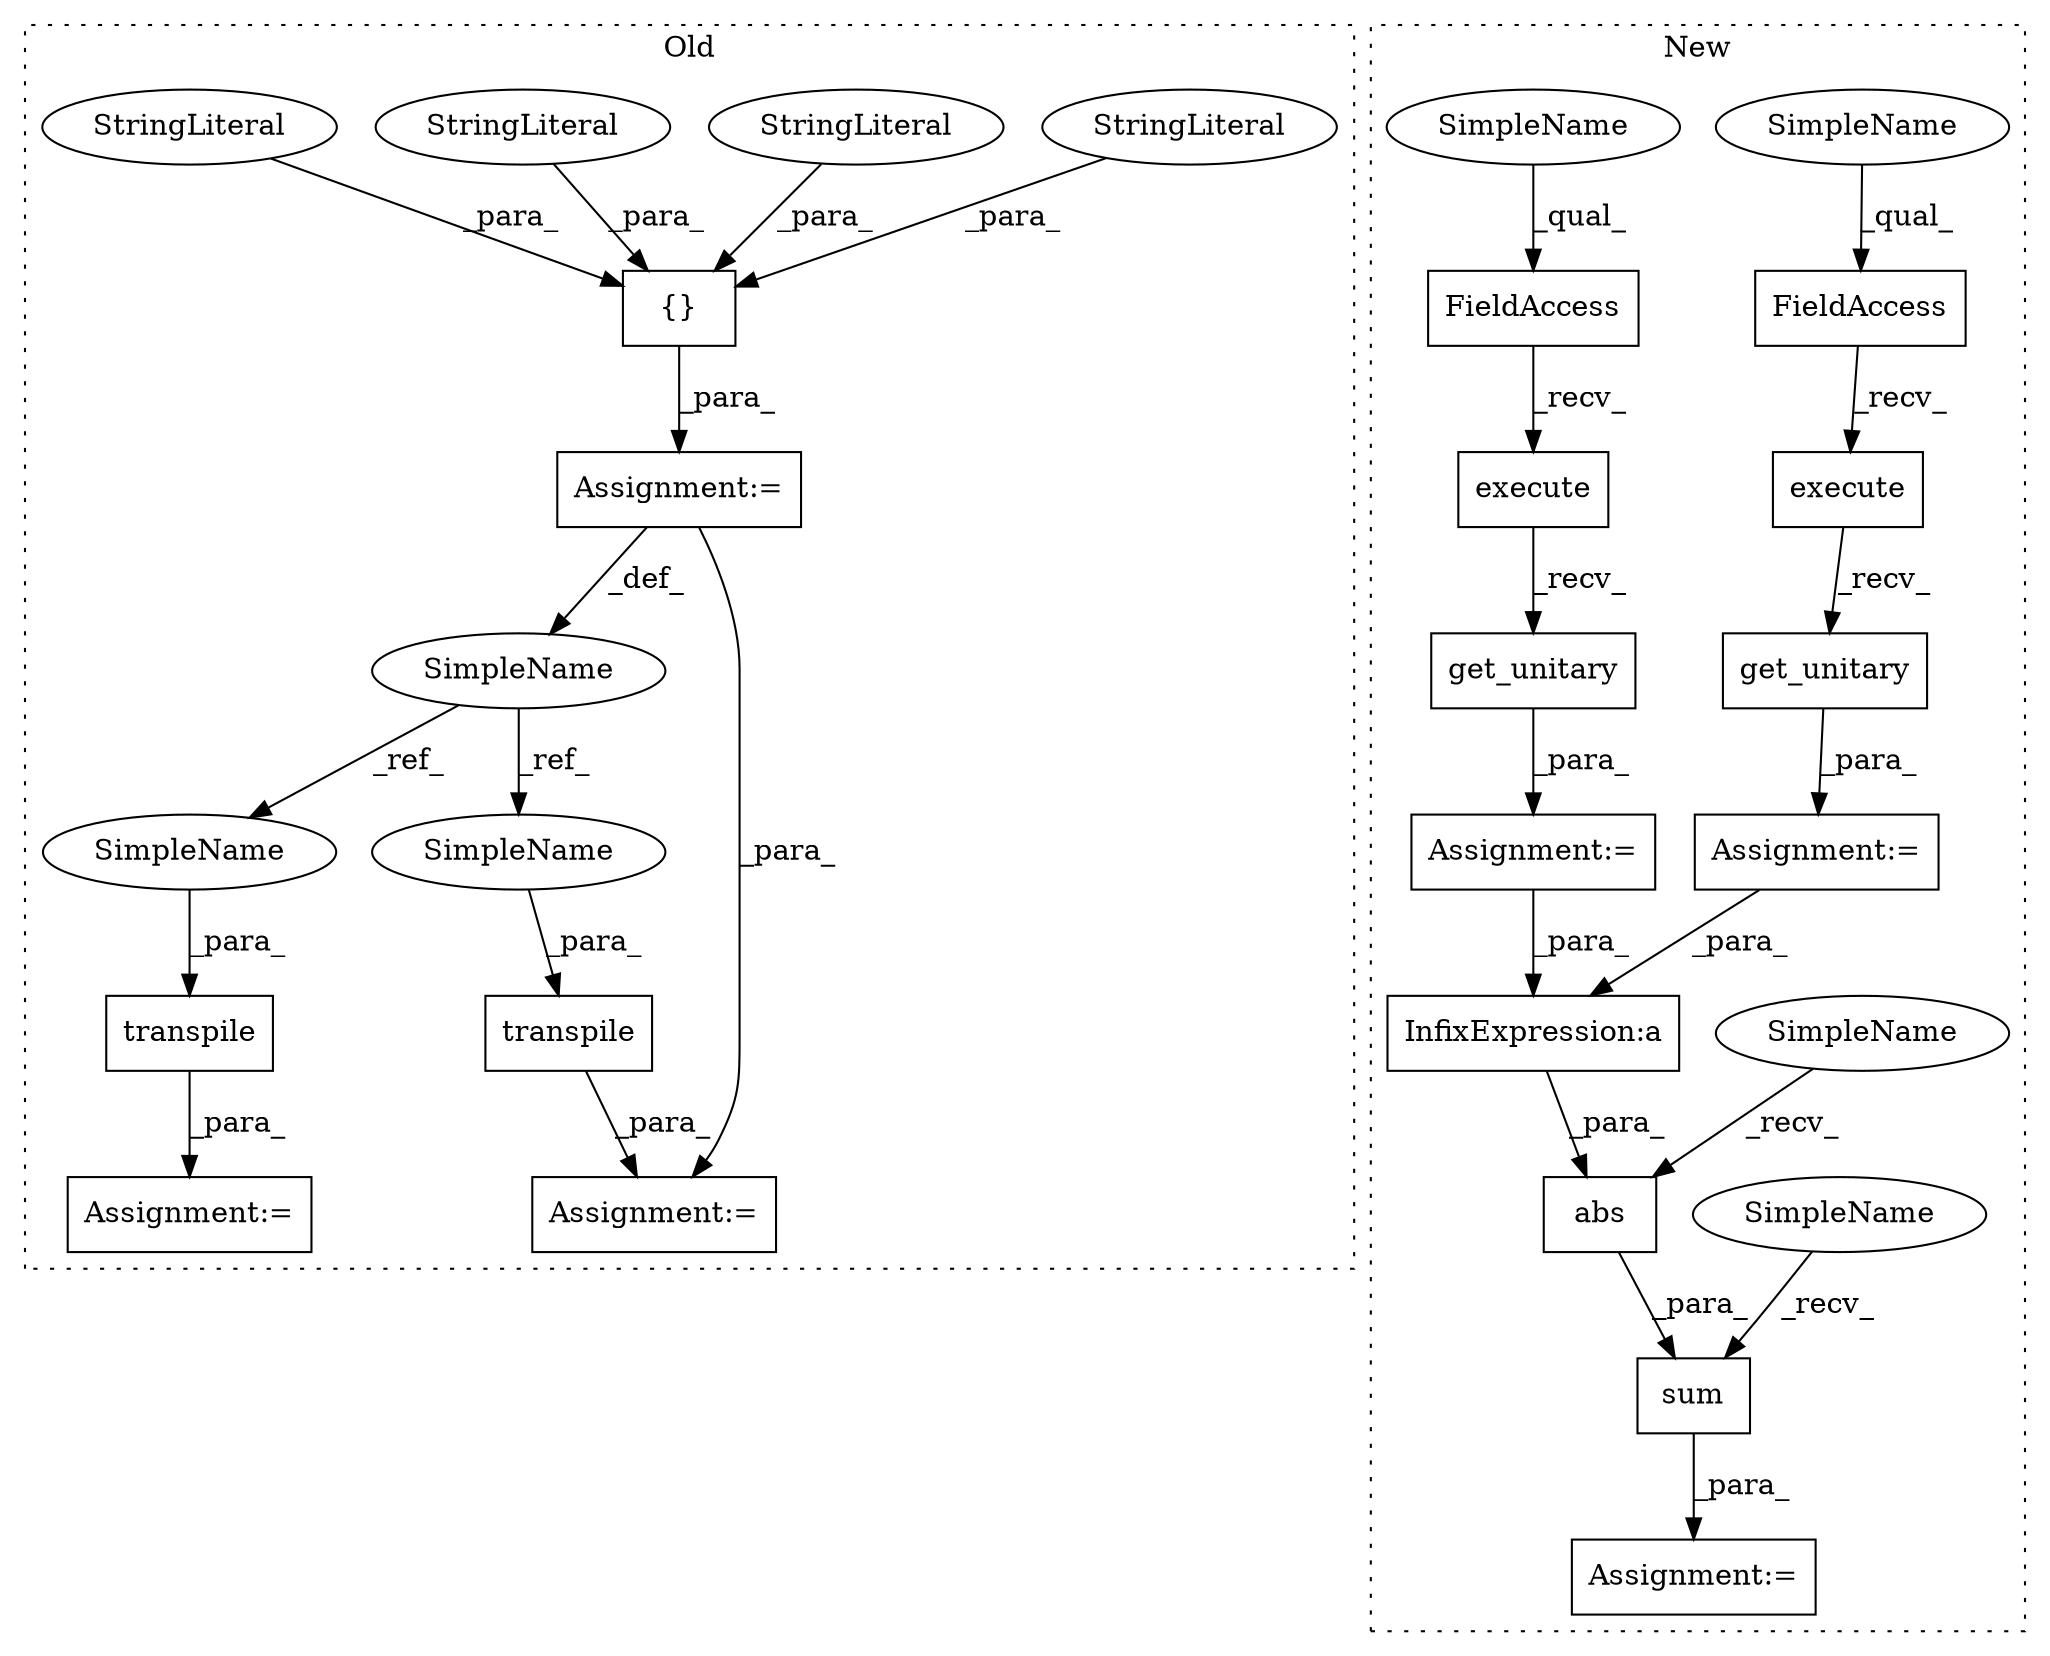 digraph G {
subgraph cluster0 {
1 [label="{}" a="4" s="7198,7218" l="1,1" shape="box"];
3 [label="Assignment:=" a="7" s="7185" l="1" shape="box"];
5 [label="Assignment:=" a="7" s="7937" l="1" shape="box"];
7 [label="StringLiteral" a="45" s="7209" l="4" shape="ellipse"];
16 [label="transpile" a="32" s="7938,7967" l="10,1" shape="box"];
17 [label="SimpleName" a="42" s="7174" l="11" shape="ellipse"];
18 [label="transpile" a="32" s="8047,8083" l="10,1" shape="box"];
19 [label="StringLiteral" a="45" s="7199" l="4" shape="ellipse"];
20 [label="Assignment:=" a="7" s="8046" l="1" shape="box"];
22 [label="StringLiteral" a="45" s="7204" l="4" shape="ellipse"];
23 [label="StringLiteral" a="45" s="7214" l="4" shape="ellipse"];
24 [label="SimpleName" a="42" s="8072" l="11" shape="ellipse"];
25 [label="SimpleName" a="42" s="7956" l="11" shape="ellipse"];
label = "Old";
style="dotted";
}
subgraph cluster1 {
2 [label="execute" a="32" s="8078,8100" l="8,1" shape="box"];
4 [label="Assignment:=" a="7" s="8127" l="1" shape="box"];
6 [label="Assignment:=" a="7" s="7943" l="1" shape="box"];
8 [label="Assignment:=" a="7" s="8063" l="1" shape="box"];
9 [label="get_unitary" a="32" s="8102" l="13" shape="box"];
10 [label="InfixExpression:a" a="27" s="8162" l="3" shape="box"];
11 [label="get_unitary" a="32" s="7975" l="13" shape="box"];
12 [label="sum" a="32" s="8134,8182" l="4,1" shape="box"];
13 [label="abs" a="32" s="8144,8181" l="4,1" shape="box"];
14 [label="FieldAccess" a="22" s="8064" l="13" shape="box"];
15 [label="FieldAccess" a="22" s="7944" l="13" shape="box"];
21 [label="execute" a="32" s="7958,7973" l="8,1" shape="box"];
26 [label="SimpleName" a="42" s="8138" l="5" shape="ellipse"];
27 [label="SimpleName" a="42" s="8128" l="5" shape="ellipse"];
28 [label="SimpleName" a="42" s="8064" l="4" shape="ellipse"];
29 [label="SimpleName" a="42" s="7944" l="4" shape="ellipse"];
label = "New";
style="dotted";
}
1 -> 3 [label="_para_"];
2 -> 9 [label="_recv_"];
3 -> 20 [label="_para_"];
3 -> 17 [label="_def_"];
6 -> 10 [label="_para_"];
7 -> 1 [label="_para_"];
8 -> 10 [label="_para_"];
9 -> 8 [label="_para_"];
10 -> 13 [label="_para_"];
11 -> 6 [label="_para_"];
12 -> 4 [label="_para_"];
13 -> 12 [label="_para_"];
14 -> 2 [label="_recv_"];
15 -> 21 [label="_recv_"];
16 -> 5 [label="_para_"];
17 -> 25 [label="_ref_"];
17 -> 24 [label="_ref_"];
18 -> 20 [label="_para_"];
19 -> 1 [label="_para_"];
21 -> 11 [label="_recv_"];
22 -> 1 [label="_para_"];
23 -> 1 [label="_para_"];
24 -> 18 [label="_para_"];
25 -> 16 [label="_para_"];
26 -> 13 [label="_recv_"];
27 -> 12 [label="_recv_"];
28 -> 14 [label="_qual_"];
29 -> 15 [label="_qual_"];
}